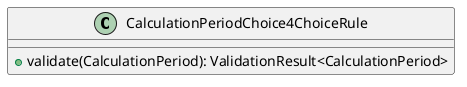 @startuml

    class CalculationPeriodChoice4ChoiceRule [[CalculationPeriodChoice4ChoiceRule.html]] {
        +validate(CalculationPeriod): ValidationResult<CalculationPeriod>
    }

@enduml

